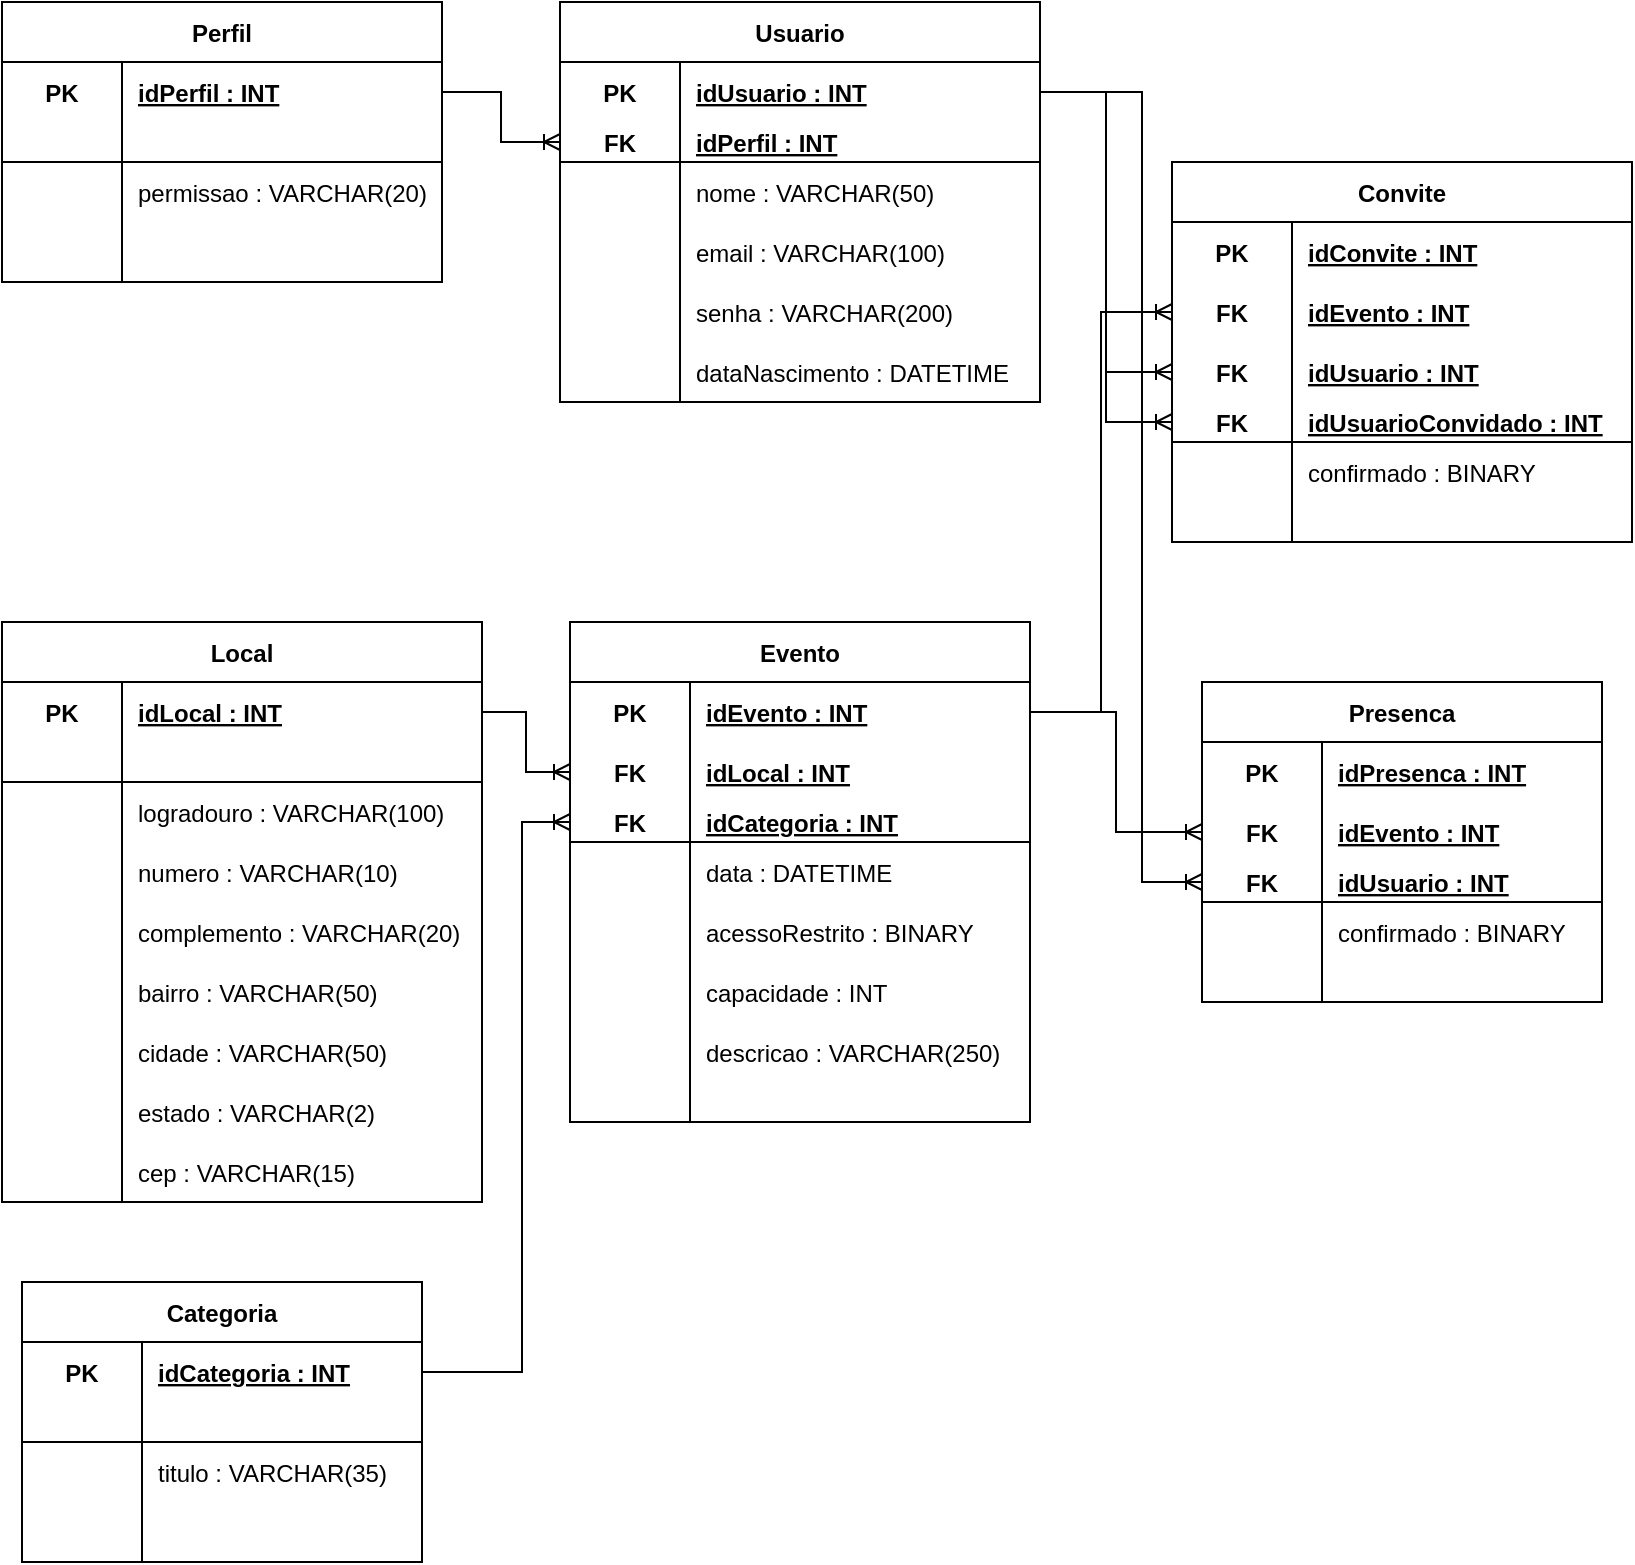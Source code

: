 <mxfile version="13.6.2" type="device"><diagram id="714_Z-OKj4ZX4GDZPJ15" name="Page-1"><mxGraphModel dx="973" dy="500" grid="1" gridSize="10" guides="1" tooltips="1" connect="1" arrows="1" fold="1" page="1" pageScale="1" pageWidth="827" pageHeight="1169" math="0" shadow="0"><root><mxCell id="0"/><mxCell id="1" parent="0"/><mxCell id="IUSvpnrgETJTr0P91t86-1" value="Perfil" style="shape=table;startSize=30;container=1;collapsible=1;childLayout=tableLayout;fixedRows=1;rowLines=0;fontStyle=1;align=center;resizeLast=1;" vertex="1" parent="1"><mxGeometry x="10" y="10" width="220" height="140" as="geometry"/></mxCell><mxCell id="IUSvpnrgETJTr0P91t86-2" value="" style="shape=partialRectangle;collapsible=0;dropTarget=0;pointerEvents=0;fillColor=none;top=0;left=0;bottom=0;right=0;points=[[0,0.5],[1,0.5]];portConstraint=eastwest;" vertex="1" parent="IUSvpnrgETJTr0P91t86-1"><mxGeometry y="30" width="220" height="30" as="geometry"/></mxCell><mxCell id="IUSvpnrgETJTr0P91t86-3" value="PK" style="shape=partialRectangle;connectable=0;fillColor=none;top=0;left=0;bottom=0;right=0;fontStyle=1;overflow=hidden;" vertex="1" parent="IUSvpnrgETJTr0P91t86-2"><mxGeometry width="60" height="30" as="geometry"/></mxCell><mxCell id="IUSvpnrgETJTr0P91t86-4" value="idPerfil : INT" style="shape=partialRectangle;connectable=0;fillColor=none;top=0;left=0;bottom=0;right=0;align=left;spacingLeft=6;fontStyle=5;overflow=hidden;" vertex="1" parent="IUSvpnrgETJTr0P91t86-2"><mxGeometry x="60" width="160" height="30" as="geometry"/></mxCell><mxCell id="IUSvpnrgETJTr0P91t86-5" value="" style="shape=partialRectangle;collapsible=0;dropTarget=0;pointerEvents=0;fillColor=none;top=0;left=0;bottom=1;right=0;points=[[0,0.5],[1,0.5]];portConstraint=eastwest;" vertex="1" parent="IUSvpnrgETJTr0P91t86-1"><mxGeometry y="60" width="220" height="20" as="geometry"/></mxCell><mxCell id="IUSvpnrgETJTr0P91t86-6" value="" style="shape=partialRectangle;connectable=0;fillColor=none;top=0;left=0;bottom=0;right=0;fontStyle=1;overflow=hidden;" vertex="1" parent="IUSvpnrgETJTr0P91t86-5"><mxGeometry width="60" height="20" as="geometry"/></mxCell><mxCell id="IUSvpnrgETJTr0P91t86-7" value="" style="shape=partialRectangle;connectable=0;fillColor=none;top=0;left=0;bottom=0;right=0;align=left;spacingLeft=6;fontStyle=5;overflow=hidden;" vertex="1" parent="IUSvpnrgETJTr0P91t86-5"><mxGeometry x="60" width="160" height="20" as="geometry"/></mxCell><mxCell id="IUSvpnrgETJTr0P91t86-8" value="" style="shape=partialRectangle;collapsible=0;dropTarget=0;pointerEvents=0;fillColor=none;top=0;left=0;bottom=0;right=0;points=[[0,0.5],[1,0.5]];portConstraint=eastwest;" vertex="1" parent="IUSvpnrgETJTr0P91t86-1"><mxGeometry y="80" width="220" height="30" as="geometry"/></mxCell><mxCell id="IUSvpnrgETJTr0P91t86-9" value="" style="shape=partialRectangle;connectable=0;fillColor=none;top=0;left=0;bottom=0;right=0;editable=1;overflow=hidden;" vertex="1" parent="IUSvpnrgETJTr0P91t86-8"><mxGeometry width="60" height="30" as="geometry"/></mxCell><mxCell id="IUSvpnrgETJTr0P91t86-10" value="permissao : VARCHAR(20)" style="shape=partialRectangle;connectable=0;fillColor=none;top=0;left=0;bottom=0;right=0;align=left;spacingLeft=6;overflow=hidden;" vertex="1" parent="IUSvpnrgETJTr0P91t86-8"><mxGeometry x="60" width="160" height="30" as="geometry"/></mxCell><mxCell id="IUSvpnrgETJTr0P91t86-11" value="" style="shape=partialRectangle;collapsible=0;dropTarget=0;pointerEvents=0;fillColor=none;top=0;left=0;bottom=0;right=0;points=[[0,0.5],[1,0.5]];portConstraint=eastwest;" vertex="1" parent="IUSvpnrgETJTr0P91t86-1"><mxGeometry y="110" width="220" height="30" as="geometry"/></mxCell><mxCell id="IUSvpnrgETJTr0P91t86-12" value="" style="shape=partialRectangle;connectable=0;fillColor=none;top=0;left=0;bottom=0;right=0;editable=1;overflow=hidden;" vertex="1" parent="IUSvpnrgETJTr0P91t86-11"><mxGeometry width="60" height="30" as="geometry"/></mxCell><mxCell id="IUSvpnrgETJTr0P91t86-13" value="" style="shape=partialRectangle;connectable=0;fillColor=none;top=0;left=0;bottom=0;right=0;align=left;spacingLeft=6;overflow=hidden;" vertex="1" parent="IUSvpnrgETJTr0P91t86-11"><mxGeometry x="60" width="160" height="30" as="geometry"/></mxCell><mxCell id="IUSvpnrgETJTr0P91t86-111" value="Presenca" style="shape=table;startSize=30;container=1;collapsible=1;childLayout=tableLayout;fixedRows=1;rowLines=0;fontStyle=1;align=center;resizeLast=1;" vertex="1" parent="1"><mxGeometry x="610" y="350" width="200" height="160" as="geometry"/></mxCell><mxCell id="IUSvpnrgETJTr0P91t86-112" value="" style="shape=partialRectangle;collapsible=0;dropTarget=0;pointerEvents=0;fillColor=none;top=0;left=0;bottom=0;right=0;points=[[0,0.5],[1,0.5]];portConstraint=eastwest;" vertex="1" parent="IUSvpnrgETJTr0P91t86-111"><mxGeometry y="30" width="200" height="30" as="geometry"/></mxCell><mxCell id="IUSvpnrgETJTr0P91t86-113" value="PK" style="shape=partialRectangle;connectable=0;fillColor=none;top=0;left=0;bottom=0;right=0;fontStyle=1;overflow=hidden;" vertex="1" parent="IUSvpnrgETJTr0P91t86-112"><mxGeometry width="60" height="30" as="geometry"/></mxCell><mxCell id="IUSvpnrgETJTr0P91t86-114" value="idPresenca : INT" style="shape=partialRectangle;connectable=0;fillColor=none;top=0;left=0;bottom=0;right=0;align=left;spacingLeft=6;fontStyle=5;overflow=hidden;" vertex="1" parent="IUSvpnrgETJTr0P91t86-112"><mxGeometry x="60" width="140" height="30" as="geometry"/></mxCell><mxCell id="IUSvpnrgETJTr0P91t86-115" value="" style="shape=partialRectangle;collapsible=0;dropTarget=0;pointerEvents=0;fillColor=none;top=0;left=0;bottom=0;right=0;points=[[0,0.5],[1,0.5]];portConstraint=eastwest;" vertex="1" parent="IUSvpnrgETJTr0P91t86-111"><mxGeometry y="60" width="200" height="30" as="geometry"/></mxCell><mxCell id="IUSvpnrgETJTr0P91t86-116" value="FK" style="shape=partialRectangle;connectable=0;fillColor=none;top=0;left=0;bottom=0;right=0;fontStyle=1;overflow=hidden;" vertex="1" parent="IUSvpnrgETJTr0P91t86-115"><mxGeometry width="60" height="30" as="geometry"/></mxCell><mxCell id="IUSvpnrgETJTr0P91t86-117" value="idEvento : INT" style="shape=partialRectangle;connectable=0;fillColor=none;top=0;left=0;bottom=0;right=0;align=left;spacingLeft=6;fontStyle=5;overflow=hidden;" vertex="1" parent="IUSvpnrgETJTr0P91t86-115"><mxGeometry x="60" width="140" height="30" as="geometry"/></mxCell><mxCell id="IUSvpnrgETJTr0P91t86-118" value="" style="shape=partialRectangle;collapsible=0;dropTarget=0;pointerEvents=0;fillColor=none;top=0;left=0;bottom=1;right=0;points=[[0,0.5],[1,0.5]];portConstraint=eastwest;" vertex="1" parent="IUSvpnrgETJTr0P91t86-111"><mxGeometry y="90" width="200" height="20" as="geometry"/></mxCell><mxCell id="IUSvpnrgETJTr0P91t86-119" value="FK" style="shape=partialRectangle;connectable=0;fillColor=none;top=0;left=0;bottom=0;right=0;fontStyle=1;overflow=hidden;" vertex="1" parent="IUSvpnrgETJTr0P91t86-118"><mxGeometry width="60" height="20" as="geometry"/></mxCell><mxCell id="IUSvpnrgETJTr0P91t86-120" value="idUsuario : INT" style="shape=partialRectangle;connectable=0;fillColor=none;top=0;left=0;bottom=0;right=0;align=left;spacingLeft=6;fontStyle=5;overflow=hidden;" vertex="1" parent="IUSvpnrgETJTr0P91t86-118"><mxGeometry x="60" width="140" height="20" as="geometry"/></mxCell><mxCell id="IUSvpnrgETJTr0P91t86-121" value="" style="shape=partialRectangle;collapsible=0;dropTarget=0;pointerEvents=0;fillColor=none;top=0;left=0;bottom=0;right=0;points=[[0,0.5],[1,0.5]];portConstraint=eastwest;" vertex="1" parent="IUSvpnrgETJTr0P91t86-111"><mxGeometry y="110" width="200" height="30" as="geometry"/></mxCell><mxCell id="IUSvpnrgETJTr0P91t86-122" value="" style="shape=partialRectangle;connectable=0;fillColor=none;top=0;left=0;bottom=0;right=0;editable=1;overflow=hidden;" vertex="1" parent="IUSvpnrgETJTr0P91t86-121"><mxGeometry width="60" height="30" as="geometry"/></mxCell><mxCell id="IUSvpnrgETJTr0P91t86-123" value="confirmado : BINARY" style="shape=partialRectangle;connectable=0;fillColor=none;top=0;left=0;bottom=0;right=0;align=left;spacingLeft=6;overflow=hidden;" vertex="1" parent="IUSvpnrgETJTr0P91t86-121"><mxGeometry x="60" width="140" height="30" as="geometry"/></mxCell><mxCell id="IUSvpnrgETJTr0P91t86-133" value="" style="shape=partialRectangle;collapsible=0;dropTarget=0;pointerEvents=0;fillColor=none;top=0;left=0;bottom=1;right=0;points=[[0,0.5],[1,0.5]];portConstraint=eastwest;" vertex="1" parent="IUSvpnrgETJTr0P91t86-111"><mxGeometry y="140" width="200" height="20" as="geometry"/></mxCell><mxCell id="IUSvpnrgETJTr0P91t86-134" value="" style="shape=partialRectangle;connectable=0;fillColor=none;top=0;left=0;bottom=0;right=0;fontStyle=1;overflow=hidden;" vertex="1" parent="IUSvpnrgETJTr0P91t86-133"><mxGeometry width="60" height="20" as="geometry"/></mxCell><mxCell id="IUSvpnrgETJTr0P91t86-135" value="" style="shape=partialRectangle;connectable=0;fillColor=none;top=0;left=0;bottom=0;right=0;align=left;spacingLeft=6;fontStyle=5;overflow=hidden;" vertex="1" parent="IUSvpnrgETJTr0P91t86-133"><mxGeometry x="60" width="140" height="20" as="geometry"/></mxCell><mxCell id="IUSvpnrgETJTr0P91t86-55" value="Usuario" style="shape=table;startSize=30;container=1;collapsible=1;childLayout=tableLayout;fixedRows=1;rowLines=0;fontStyle=1;align=center;resizeLast=1;" vertex="1" parent="1"><mxGeometry x="289" y="10" width="240" height="200" as="geometry"/></mxCell><mxCell id="IUSvpnrgETJTr0P91t86-56" value="" style="shape=partialRectangle;collapsible=0;dropTarget=0;pointerEvents=0;fillColor=none;top=0;left=0;bottom=0;right=0;points=[[0,0.5],[1,0.5]];portConstraint=eastwest;" vertex="1" parent="IUSvpnrgETJTr0P91t86-55"><mxGeometry y="30" width="240" height="30" as="geometry"/></mxCell><mxCell id="IUSvpnrgETJTr0P91t86-57" value="PK" style="shape=partialRectangle;connectable=0;fillColor=none;top=0;left=0;bottom=0;right=0;fontStyle=1;overflow=hidden;" vertex="1" parent="IUSvpnrgETJTr0P91t86-56"><mxGeometry width="60" height="30" as="geometry"/></mxCell><mxCell id="IUSvpnrgETJTr0P91t86-58" value="idUsuario : INT" style="shape=partialRectangle;connectable=0;fillColor=none;top=0;left=0;bottom=0;right=0;align=left;spacingLeft=6;fontStyle=5;overflow=hidden;" vertex="1" parent="IUSvpnrgETJTr0P91t86-56"><mxGeometry x="60" width="180" height="30" as="geometry"/></mxCell><mxCell id="IUSvpnrgETJTr0P91t86-59" value="" style="shape=partialRectangle;collapsible=0;dropTarget=0;pointerEvents=0;fillColor=none;top=0;left=0;bottom=1;right=0;points=[[0,0.5],[1,0.5]];portConstraint=eastwest;" vertex="1" parent="IUSvpnrgETJTr0P91t86-55"><mxGeometry y="60" width="240" height="20" as="geometry"/></mxCell><mxCell id="IUSvpnrgETJTr0P91t86-60" value="FK" style="shape=partialRectangle;connectable=0;fillColor=none;top=0;left=0;bottom=0;right=0;fontStyle=1;overflow=hidden;" vertex="1" parent="IUSvpnrgETJTr0P91t86-59"><mxGeometry width="60" height="20" as="geometry"/></mxCell><mxCell id="IUSvpnrgETJTr0P91t86-61" value="idPerfil : INT" style="shape=partialRectangle;connectable=0;fillColor=none;top=0;left=0;bottom=0;right=0;align=left;spacingLeft=6;fontStyle=5;overflow=hidden;" vertex="1" parent="IUSvpnrgETJTr0P91t86-59"><mxGeometry x="60" width="180" height="20" as="geometry"/></mxCell><mxCell id="IUSvpnrgETJTr0P91t86-62" value="" style="shape=partialRectangle;collapsible=0;dropTarget=0;pointerEvents=0;fillColor=none;top=0;left=0;bottom=0;right=0;points=[[0,0.5],[1,0.5]];portConstraint=eastwest;" vertex="1" parent="IUSvpnrgETJTr0P91t86-55"><mxGeometry y="80" width="240" height="30" as="geometry"/></mxCell><mxCell id="IUSvpnrgETJTr0P91t86-63" value="" style="shape=partialRectangle;connectable=0;fillColor=none;top=0;left=0;bottom=0;right=0;editable=1;overflow=hidden;" vertex="1" parent="IUSvpnrgETJTr0P91t86-62"><mxGeometry width="60" height="30" as="geometry"/></mxCell><mxCell id="IUSvpnrgETJTr0P91t86-64" value="nome : VARCHAR(50)" style="shape=partialRectangle;connectable=0;fillColor=none;top=0;left=0;bottom=0;right=0;align=left;spacingLeft=6;overflow=hidden;" vertex="1" parent="IUSvpnrgETJTr0P91t86-62"><mxGeometry x="60" width="180" height="30" as="geometry"/></mxCell><mxCell id="IUSvpnrgETJTr0P91t86-65" value="" style="shape=partialRectangle;collapsible=0;dropTarget=0;pointerEvents=0;fillColor=none;top=0;left=0;bottom=0;right=0;points=[[0,0.5],[1,0.5]];portConstraint=eastwest;" vertex="1" parent="IUSvpnrgETJTr0P91t86-55"><mxGeometry y="110" width="240" height="30" as="geometry"/></mxCell><mxCell id="IUSvpnrgETJTr0P91t86-66" value="" style="shape=partialRectangle;connectable=0;fillColor=none;top=0;left=0;bottom=0;right=0;editable=1;overflow=hidden;" vertex="1" parent="IUSvpnrgETJTr0P91t86-65"><mxGeometry width="60" height="30" as="geometry"/></mxCell><mxCell id="IUSvpnrgETJTr0P91t86-67" value="email : VARCHAR(100)" style="shape=partialRectangle;connectable=0;fillColor=none;top=0;left=0;bottom=0;right=0;align=left;spacingLeft=6;overflow=hidden;" vertex="1" parent="IUSvpnrgETJTr0P91t86-65"><mxGeometry x="60" width="180" height="30" as="geometry"/></mxCell><mxCell id="IUSvpnrgETJTr0P91t86-68" value="" style="shape=partialRectangle;collapsible=0;dropTarget=0;pointerEvents=0;fillColor=none;top=0;left=0;bottom=0;right=0;points=[[0,0.5],[1,0.5]];portConstraint=eastwest;" vertex="1" parent="IUSvpnrgETJTr0P91t86-55"><mxGeometry y="140" width="240" height="30" as="geometry"/></mxCell><mxCell id="IUSvpnrgETJTr0P91t86-69" value="" style="shape=partialRectangle;connectable=0;fillColor=none;top=0;left=0;bottom=0;right=0;editable=1;overflow=hidden;" vertex="1" parent="IUSvpnrgETJTr0P91t86-68"><mxGeometry width="60" height="30" as="geometry"/></mxCell><mxCell id="IUSvpnrgETJTr0P91t86-70" value="senha : VARCHAR(200)" style="shape=partialRectangle;connectable=0;fillColor=none;top=0;left=0;bottom=0;right=0;align=left;spacingLeft=6;overflow=hidden;" vertex="1" parent="IUSvpnrgETJTr0P91t86-68"><mxGeometry x="60" width="180" height="30" as="geometry"/></mxCell><mxCell id="IUSvpnrgETJTr0P91t86-71" value="" style="shape=partialRectangle;collapsible=0;dropTarget=0;pointerEvents=0;fillColor=none;top=0;left=0;bottom=0;right=0;points=[[0,0.5],[1,0.5]];portConstraint=eastwest;" vertex="1" parent="IUSvpnrgETJTr0P91t86-55"><mxGeometry y="170" width="240" height="30" as="geometry"/></mxCell><mxCell id="IUSvpnrgETJTr0P91t86-72" value="" style="shape=partialRectangle;connectable=0;fillColor=none;top=0;left=0;bottom=0;right=0;editable=1;overflow=hidden;" vertex="1" parent="IUSvpnrgETJTr0P91t86-71"><mxGeometry width="60" height="30" as="geometry"/></mxCell><mxCell id="IUSvpnrgETJTr0P91t86-73" value="dataNascimento : DATETIME" style="shape=partialRectangle;connectable=0;fillColor=none;top=0;left=0;bottom=0;right=0;align=left;spacingLeft=6;overflow=hidden;" vertex="1" parent="IUSvpnrgETJTr0P91t86-71"><mxGeometry x="60" width="180" height="30" as="geometry"/></mxCell><mxCell id="IUSvpnrgETJTr0P91t86-164" style="edgeStyle=orthogonalEdgeStyle;rounded=0;orthogonalLoop=1;jettySize=auto;html=1;exitX=1;exitY=0.5;exitDx=0;exitDy=0;entryX=0;entryY=0.5;entryDx=0;entryDy=0;endArrow=ERoneToMany;endFill=0;" edge="1" parent="1" source="IUSvpnrgETJTr0P91t86-2" target="IUSvpnrgETJTr0P91t86-59"><mxGeometry relative="1" as="geometry"/></mxCell><mxCell id="IUSvpnrgETJTr0P91t86-27" value="Local" style="shape=table;startSize=30;container=1;collapsible=1;childLayout=tableLayout;fixedRows=1;rowLines=0;fontStyle=1;align=center;resizeLast=1;" vertex="1" parent="1"><mxGeometry x="10" y="320" width="240" height="290" as="geometry"/></mxCell><mxCell id="IUSvpnrgETJTr0P91t86-28" value="" style="shape=partialRectangle;collapsible=0;dropTarget=0;pointerEvents=0;fillColor=none;top=0;left=0;bottom=0;right=0;points=[[0,0.5],[1,0.5]];portConstraint=eastwest;" vertex="1" parent="IUSvpnrgETJTr0P91t86-27"><mxGeometry y="30" width="240" height="30" as="geometry"/></mxCell><mxCell id="IUSvpnrgETJTr0P91t86-29" value="PK" style="shape=partialRectangle;connectable=0;fillColor=none;top=0;left=0;bottom=0;right=0;fontStyle=1;overflow=hidden;" vertex="1" parent="IUSvpnrgETJTr0P91t86-28"><mxGeometry width="60" height="30" as="geometry"/></mxCell><mxCell id="IUSvpnrgETJTr0P91t86-30" value="idLocal : INT" style="shape=partialRectangle;connectable=0;fillColor=none;top=0;left=0;bottom=0;right=0;align=left;spacingLeft=6;fontStyle=5;overflow=hidden;" vertex="1" parent="IUSvpnrgETJTr0P91t86-28"><mxGeometry x="60" width="180" height="30" as="geometry"/></mxCell><mxCell id="IUSvpnrgETJTr0P91t86-31" value="" style="shape=partialRectangle;collapsible=0;dropTarget=0;pointerEvents=0;fillColor=none;top=0;left=0;bottom=1;right=0;points=[[0,0.5],[1,0.5]];portConstraint=eastwest;" vertex="1" parent="IUSvpnrgETJTr0P91t86-27"><mxGeometry y="60" width="240" height="20" as="geometry"/></mxCell><mxCell id="IUSvpnrgETJTr0P91t86-32" value="" style="shape=partialRectangle;connectable=0;fillColor=none;top=0;left=0;bottom=0;right=0;fontStyle=1;overflow=hidden;" vertex="1" parent="IUSvpnrgETJTr0P91t86-31"><mxGeometry width="60" height="20" as="geometry"/></mxCell><mxCell id="IUSvpnrgETJTr0P91t86-33" value="" style="shape=partialRectangle;connectable=0;fillColor=none;top=0;left=0;bottom=0;right=0;align=left;spacingLeft=6;fontStyle=5;overflow=hidden;" vertex="1" parent="IUSvpnrgETJTr0P91t86-31"><mxGeometry x="60" width="180" height="20" as="geometry"/></mxCell><mxCell id="IUSvpnrgETJTr0P91t86-34" value="" style="shape=partialRectangle;collapsible=0;dropTarget=0;pointerEvents=0;fillColor=none;top=0;left=0;bottom=0;right=0;points=[[0,0.5],[1,0.5]];portConstraint=eastwest;" vertex="1" parent="IUSvpnrgETJTr0P91t86-27"><mxGeometry y="80" width="240" height="30" as="geometry"/></mxCell><mxCell id="IUSvpnrgETJTr0P91t86-35" value="" style="shape=partialRectangle;connectable=0;fillColor=none;top=0;left=0;bottom=0;right=0;editable=1;overflow=hidden;" vertex="1" parent="IUSvpnrgETJTr0P91t86-34"><mxGeometry width="60" height="30" as="geometry"/></mxCell><mxCell id="IUSvpnrgETJTr0P91t86-36" value="logradouro : VARCHAR(100)" style="shape=partialRectangle;connectable=0;fillColor=none;top=0;left=0;bottom=0;right=0;align=left;spacingLeft=6;overflow=hidden;" vertex="1" parent="IUSvpnrgETJTr0P91t86-34"><mxGeometry x="60" width="180" height="30" as="geometry"/></mxCell><mxCell id="IUSvpnrgETJTr0P91t86-37" value="" style="shape=partialRectangle;collapsible=0;dropTarget=0;pointerEvents=0;fillColor=none;top=0;left=0;bottom=0;right=0;points=[[0,0.5],[1,0.5]];portConstraint=eastwest;" vertex="1" parent="IUSvpnrgETJTr0P91t86-27"><mxGeometry y="110" width="240" height="30" as="geometry"/></mxCell><mxCell id="IUSvpnrgETJTr0P91t86-38" value="" style="shape=partialRectangle;connectable=0;fillColor=none;top=0;left=0;bottom=0;right=0;editable=1;overflow=hidden;" vertex="1" parent="IUSvpnrgETJTr0P91t86-37"><mxGeometry width="60" height="30" as="geometry"/></mxCell><mxCell id="IUSvpnrgETJTr0P91t86-39" value="numero : VARCHAR(10)" style="shape=partialRectangle;connectable=0;fillColor=none;top=0;left=0;bottom=0;right=0;align=left;spacingLeft=6;overflow=hidden;" vertex="1" parent="IUSvpnrgETJTr0P91t86-37"><mxGeometry x="60" width="180" height="30" as="geometry"/></mxCell><mxCell id="IUSvpnrgETJTr0P91t86-40" value="" style="shape=partialRectangle;collapsible=0;dropTarget=0;pointerEvents=0;fillColor=none;top=0;left=0;bottom=0;right=0;points=[[0,0.5],[1,0.5]];portConstraint=eastwest;" vertex="1" parent="IUSvpnrgETJTr0P91t86-27"><mxGeometry y="140" width="240" height="30" as="geometry"/></mxCell><mxCell id="IUSvpnrgETJTr0P91t86-41" value="" style="shape=partialRectangle;connectable=0;fillColor=none;top=0;left=0;bottom=0;right=0;editable=1;overflow=hidden;" vertex="1" parent="IUSvpnrgETJTr0P91t86-40"><mxGeometry width="60" height="30" as="geometry"/></mxCell><mxCell id="IUSvpnrgETJTr0P91t86-42" value="complemento : VARCHAR(20)" style="shape=partialRectangle;connectable=0;fillColor=none;top=0;left=0;bottom=0;right=0;align=left;spacingLeft=6;overflow=hidden;" vertex="1" parent="IUSvpnrgETJTr0P91t86-40"><mxGeometry x="60" width="180" height="30" as="geometry"/></mxCell><mxCell id="IUSvpnrgETJTr0P91t86-43" value="" style="shape=partialRectangle;collapsible=0;dropTarget=0;pointerEvents=0;fillColor=none;top=0;left=0;bottom=0;right=0;points=[[0,0.5],[1,0.5]];portConstraint=eastwest;" vertex="1" parent="IUSvpnrgETJTr0P91t86-27"><mxGeometry y="170" width="240" height="30" as="geometry"/></mxCell><mxCell id="IUSvpnrgETJTr0P91t86-44" value="" style="shape=partialRectangle;connectable=0;fillColor=none;top=0;left=0;bottom=0;right=0;editable=1;overflow=hidden;" vertex="1" parent="IUSvpnrgETJTr0P91t86-43"><mxGeometry width="60" height="30" as="geometry"/></mxCell><mxCell id="IUSvpnrgETJTr0P91t86-45" value="bairro : VARCHAR(50)" style="shape=partialRectangle;connectable=0;fillColor=none;top=0;left=0;bottom=0;right=0;align=left;spacingLeft=6;overflow=hidden;" vertex="1" parent="IUSvpnrgETJTr0P91t86-43"><mxGeometry x="60" width="180" height="30" as="geometry"/></mxCell><mxCell id="IUSvpnrgETJTr0P91t86-46" value="" style="shape=partialRectangle;collapsible=0;dropTarget=0;pointerEvents=0;fillColor=none;top=0;left=0;bottom=0;right=0;points=[[0,0.5],[1,0.5]];portConstraint=eastwest;" vertex="1" parent="IUSvpnrgETJTr0P91t86-27"><mxGeometry y="200" width="240" height="30" as="geometry"/></mxCell><mxCell id="IUSvpnrgETJTr0P91t86-47" value="" style="shape=partialRectangle;connectable=0;fillColor=none;top=0;left=0;bottom=0;right=0;editable=1;overflow=hidden;" vertex="1" parent="IUSvpnrgETJTr0P91t86-46"><mxGeometry width="60" height="30" as="geometry"/></mxCell><mxCell id="IUSvpnrgETJTr0P91t86-48" value="cidade : VARCHAR(50)" style="shape=partialRectangle;connectable=0;fillColor=none;top=0;left=0;bottom=0;right=0;align=left;spacingLeft=6;overflow=hidden;" vertex="1" parent="IUSvpnrgETJTr0P91t86-46"><mxGeometry x="60" width="180" height="30" as="geometry"/></mxCell><mxCell id="IUSvpnrgETJTr0P91t86-49" value="" style="shape=partialRectangle;collapsible=0;dropTarget=0;pointerEvents=0;fillColor=none;top=0;left=0;bottom=0;right=0;points=[[0,0.5],[1,0.5]];portConstraint=eastwest;" vertex="1" parent="IUSvpnrgETJTr0P91t86-27"><mxGeometry y="230" width="240" height="30" as="geometry"/></mxCell><mxCell id="IUSvpnrgETJTr0P91t86-50" value="" style="shape=partialRectangle;connectable=0;fillColor=none;top=0;left=0;bottom=0;right=0;editable=1;overflow=hidden;" vertex="1" parent="IUSvpnrgETJTr0P91t86-49"><mxGeometry width="60" height="30" as="geometry"/></mxCell><mxCell id="IUSvpnrgETJTr0P91t86-51" value="estado : VARCHAR(2)" style="shape=partialRectangle;connectable=0;fillColor=none;top=0;left=0;bottom=0;right=0;align=left;spacingLeft=6;overflow=hidden;" vertex="1" parent="IUSvpnrgETJTr0P91t86-49"><mxGeometry x="60" width="180" height="30" as="geometry"/></mxCell><mxCell id="IUSvpnrgETJTr0P91t86-52" value="" style="shape=partialRectangle;collapsible=0;dropTarget=0;pointerEvents=0;fillColor=none;top=0;left=0;bottom=0;right=0;points=[[0,0.5],[1,0.5]];portConstraint=eastwest;" vertex="1" parent="IUSvpnrgETJTr0P91t86-27"><mxGeometry y="260" width="240" height="30" as="geometry"/></mxCell><mxCell id="IUSvpnrgETJTr0P91t86-53" value="" style="shape=partialRectangle;connectable=0;fillColor=none;top=0;left=0;bottom=0;right=0;editable=1;overflow=hidden;" vertex="1" parent="IUSvpnrgETJTr0P91t86-52"><mxGeometry width="60" height="30" as="geometry"/></mxCell><mxCell id="IUSvpnrgETJTr0P91t86-54" value="cep : VARCHAR(15)" style="shape=partialRectangle;connectable=0;fillColor=none;top=0;left=0;bottom=0;right=0;align=left;spacingLeft=6;overflow=hidden;" vertex="1" parent="IUSvpnrgETJTr0P91t86-52"><mxGeometry x="60" width="180" height="30" as="geometry"/></mxCell><mxCell id="IUSvpnrgETJTr0P91t86-74" value="Evento" style="shape=table;startSize=30;container=1;collapsible=1;childLayout=tableLayout;fixedRows=1;rowLines=0;fontStyle=1;align=center;resizeLast=1;" vertex="1" parent="1"><mxGeometry x="294" y="320" width="230" height="250" as="geometry"/></mxCell><mxCell id="IUSvpnrgETJTr0P91t86-75" value="" style="shape=partialRectangle;collapsible=0;dropTarget=0;pointerEvents=0;fillColor=none;top=0;left=0;bottom=0;right=0;points=[[0,0.5],[1,0.5]];portConstraint=eastwest;" vertex="1" parent="IUSvpnrgETJTr0P91t86-74"><mxGeometry y="30" width="230" height="30" as="geometry"/></mxCell><mxCell id="IUSvpnrgETJTr0P91t86-76" value="PK" style="shape=partialRectangle;connectable=0;fillColor=none;top=0;left=0;bottom=0;right=0;fontStyle=1;overflow=hidden;" vertex="1" parent="IUSvpnrgETJTr0P91t86-75"><mxGeometry width="60" height="30" as="geometry"/></mxCell><mxCell id="IUSvpnrgETJTr0P91t86-77" value="idEvento : INT" style="shape=partialRectangle;connectable=0;fillColor=none;top=0;left=0;bottom=0;right=0;align=left;spacingLeft=6;fontStyle=5;overflow=hidden;" vertex="1" parent="IUSvpnrgETJTr0P91t86-75"><mxGeometry x="60" width="170" height="30" as="geometry"/></mxCell><mxCell id="IUSvpnrgETJTr0P91t86-108" value="" style="shape=partialRectangle;collapsible=0;dropTarget=0;pointerEvents=0;fillColor=none;top=0;left=0;bottom=0;right=0;points=[[0,0.5],[1,0.5]];portConstraint=eastwest;" vertex="1" parent="IUSvpnrgETJTr0P91t86-74"><mxGeometry y="60" width="230" height="30" as="geometry"/></mxCell><mxCell id="IUSvpnrgETJTr0P91t86-109" value="FK" style="shape=partialRectangle;connectable=0;fillColor=none;top=0;left=0;bottom=0;right=0;fontStyle=1;overflow=hidden;" vertex="1" parent="IUSvpnrgETJTr0P91t86-108"><mxGeometry width="60" height="30" as="geometry"/></mxCell><mxCell id="IUSvpnrgETJTr0P91t86-110" value="idLocal : INT" style="shape=partialRectangle;connectable=0;fillColor=none;top=0;left=0;bottom=0;right=0;align=left;spacingLeft=6;fontStyle=5;overflow=hidden;" vertex="1" parent="IUSvpnrgETJTr0P91t86-108"><mxGeometry x="60" width="170" height="30" as="geometry"/></mxCell><mxCell id="IUSvpnrgETJTr0P91t86-78" value="" style="shape=partialRectangle;collapsible=0;dropTarget=0;pointerEvents=0;fillColor=none;top=0;left=0;bottom=1;right=0;points=[[0,0.5],[1,0.5]];portConstraint=eastwest;" vertex="1" parent="IUSvpnrgETJTr0P91t86-74"><mxGeometry y="90" width="230" height="20" as="geometry"/></mxCell><mxCell id="IUSvpnrgETJTr0P91t86-79" value="FK" style="shape=partialRectangle;connectable=0;fillColor=none;top=0;left=0;bottom=0;right=0;fontStyle=1;overflow=hidden;" vertex="1" parent="IUSvpnrgETJTr0P91t86-78"><mxGeometry width="60" height="20" as="geometry"/></mxCell><mxCell id="IUSvpnrgETJTr0P91t86-80" value="idCategoria : INT" style="shape=partialRectangle;connectable=0;fillColor=none;top=0;left=0;bottom=0;right=0;align=left;spacingLeft=6;fontStyle=5;overflow=hidden;" vertex="1" parent="IUSvpnrgETJTr0P91t86-78"><mxGeometry x="60" width="170" height="20" as="geometry"/></mxCell><mxCell id="IUSvpnrgETJTr0P91t86-81" value="" style="shape=partialRectangle;collapsible=0;dropTarget=0;pointerEvents=0;fillColor=none;top=0;left=0;bottom=0;right=0;points=[[0,0.5],[1,0.5]];portConstraint=eastwest;" vertex="1" parent="IUSvpnrgETJTr0P91t86-74"><mxGeometry y="110" width="230" height="30" as="geometry"/></mxCell><mxCell id="IUSvpnrgETJTr0P91t86-82" value="" style="shape=partialRectangle;connectable=0;fillColor=none;top=0;left=0;bottom=0;right=0;editable=1;overflow=hidden;" vertex="1" parent="IUSvpnrgETJTr0P91t86-81"><mxGeometry width="60" height="30" as="geometry"/></mxCell><mxCell id="IUSvpnrgETJTr0P91t86-83" value="data : DATETIME" style="shape=partialRectangle;connectable=0;fillColor=none;top=0;left=0;bottom=0;right=0;align=left;spacingLeft=6;overflow=hidden;" vertex="1" parent="IUSvpnrgETJTr0P91t86-81"><mxGeometry x="60" width="170" height="30" as="geometry"/></mxCell><mxCell id="IUSvpnrgETJTr0P91t86-84" value="" style="shape=partialRectangle;collapsible=0;dropTarget=0;pointerEvents=0;fillColor=none;top=0;left=0;bottom=0;right=0;points=[[0,0.5],[1,0.5]];portConstraint=eastwest;" vertex="1" parent="IUSvpnrgETJTr0P91t86-74"><mxGeometry y="140" width="230" height="30" as="geometry"/></mxCell><mxCell id="IUSvpnrgETJTr0P91t86-85" value="" style="shape=partialRectangle;connectable=0;fillColor=none;top=0;left=0;bottom=0;right=0;editable=1;overflow=hidden;" vertex="1" parent="IUSvpnrgETJTr0P91t86-84"><mxGeometry width="60" height="30" as="geometry"/></mxCell><mxCell id="IUSvpnrgETJTr0P91t86-86" value="acessoRestrito : BINARY" style="shape=partialRectangle;connectable=0;fillColor=none;top=0;left=0;bottom=0;right=0;align=left;spacingLeft=6;overflow=hidden;" vertex="1" parent="IUSvpnrgETJTr0P91t86-84"><mxGeometry x="60" width="170" height="30" as="geometry"/></mxCell><mxCell id="IUSvpnrgETJTr0P91t86-87" value="" style="shape=partialRectangle;collapsible=0;dropTarget=0;pointerEvents=0;fillColor=none;top=0;left=0;bottom=0;right=0;points=[[0,0.5],[1,0.5]];portConstraint=eastwest;" vertex="1" parent="IUSvpnrgETJTr0P91t86-74"><mxGeometry y="170" width="230" height="30" as="geometry"/></mxCell><mxCell id="IUSvpnrgETJTr0P91t86-88" value="" style="shape=partialRectangle;connectable=0;fillColor=none;top=0;left=0;bottom=0;right=0;editable=1;overflow=hidden;" vertex="1" parent="IUSvpnrgETJTr0P91t86-87"><mxGeometry width="60" height="30" as="geometry"/></mxCell><mxCell id="IUSvpnrgETJTr0P91t86-89" value="capacidade : INT" style="shape=partialRectangle;connectable=0;fillColor=none;top=0;left=0;bottom=0;right=0;align=left;spacingLeft=6;overflow=hidden;" vertex="1" parent="IUSvpnrgETJTr0P91t86-87"><mxGeometry x="60" width="170" height="30" as="geometry"/></mxCell><mxCell id="IUSvpnrgETJTr0P91t86-90" value="" style="shape=partialRectangle;collapsible=0;dropTarget=0;pointerEvents=0;fillColor=none;top=0;left=0;bottom=0;right=0;points=[[0,0.5],[1,0.5]];portConstraint=eastwest;" vertex="1" parent="IUSvpnrgETJTr0P91t86-74"><mxGeometry y="200" width="230" height="30" as="geometry"/></mxCell><mxCell id="IUSvpnrgETJTr0P91t86-91" value="" style="shape=partialRectangle;connectable=0;fillColor=none;top=0;left=0;bottom=0;right=0;editable=1;overflow=hidden;" vertex="1" parent="IUSvpnrgETJTr0P91t86-90"><mxGeometry width="60" height="30" as="geometry"/></mxCell><mxCell id="IUSvpnrgETJTr0P91t86-92" value="descricao : VARCHAR(250)" style="shape=partialRectangle;connectable=0;fillColor=none;top=0;left=0;bottom=0;right=0;align=left;spacingLeft=6;overflow=hidden;" vertex="1" parent="IUSvpnrgETJTr0P91t86-90"><mxGeometry x="60" width="170" height="30" as="geometry"/></mxCell><mxCell id="IUSvpnrgETJTr0P91t86-102" value="" style="shape=partialRectangle;collapsible=0;dropTarget=0;pointerEvents=0;fillColor=none;top=0;left=0;bottom=1;right=0;points=[[0,0.5],[1,0.5]];portConstraint=eastwest;" vertex="1" parent="IUSvpnrgETJTr0P91t86-74"><mxGeometry y="230" width="230" height="20" as="geometry"/></mxCell><mxCell id="IUSvpnrgETJTr0P91t86-103" value="" style="shape=partialRectangle;connectable=0;fillColor=none;top=0;left=0;bottom=0;right=0;fontStyle=1;overflow=hidden;" vertex="1" parent="IUSvpnrgETJTr0P91t86-102"><mxGeometry width="60" height="20" as="geometry"/></mxCell><mxCell id="IUSvpnrgETJTr0P91t86-104" value="" style="shape=partialRectangle;connectable=0;fillColor=none;top=0;left=0;bottom=0;right=0;align=left;spacingLeft=6;fontStyle=5;overflow=hidden;" vertex="1" parent="IUSvpnrgETJTr0P91t86-102"><mxGeometry x="60" width="170" height="20" as="geometry"/></mxCell><mxCell id="IUSvpnrgETJTr0P91t86-165" style="edgeStyle=orthogonalEdgeStyle;rounded=0;orthogonalLoop=1;jettySize=auto;html=1;exitX=1;exitY=0.5;exitDx=0;exitDy=0;entryX=0;entryY=0.5;entryDx=0;entryDy=0;endArrow=ERoneToMany;endFill=0;" edge="1" parent="1" source="IUSvpnrgETJTr0P91t86-28" target="IUSvpnrgETJTr0P91t86-108"><mxGeometry relative="1" as="geometry"/></mxCell><mxCell id="IUSvpnrgETJTr0P91t86-136" value="Convite" style="shape=table;startSize=30;container=1;collapsible=1;childLayout=tableLayout;fixedRows=1;rowLines=0;fontStyle=1;align=center;resizeLast=1;" vertex="1" parent="1"><mxGeometry x="595" y="90" width="230" height="190" as="geometry"/></mxCell><mxCell id="IUSvpnrgETJTr0P91t86-137" value="" style="shape=partialRectangle;collapsible=0;dropTarget=0;pointerEvents=0;fillColor=none;top=0;left=0;bottom=0;right=0;points=[[0,0.5],[1,0.5]];portConstraint=eastwest;" vertex="1" parent="IUSvpnrgETJTr0P91t86-136"><mxGeometry y="30" width="230" height="30" as="geometry"/></mxCell><mxCell id="IUSvpnrgETJTr0P91t86-138" value="PK" style="shape=partialRectangle;connectable=0;fillColor=none;top=0;left=0;bottom=0;right=0;fontStyle=1;overflow=hidden;" vertex="1" parent="IUSvpnrgETJTr0P91t86-137"><mxGeometry width="60" height="30" as="geometry"/></mxCell><mxCell id="IUSvpnrgETJTr0P91t86-139" value="idConvite : INT" style="shape=partialRectangle;connectable=0;fillColor=none;top=0;left=0;bottom=0;right=0;align=left;spacingLeft=6;fontStyle=5;overflow=hidden;" vertex="1" parent="IUSvpnrgETJTr0P91t86-137"><mxGeometry x="60" width="170" height="30" as="geometry"/></mxCell><mxCell id="IUSvpnrgETJTr0P91t86-152" value="" style="shape=partialRectangle;collapsible=0;dropTarget=0;pointerEvents=0;fillColor=none;top=0;left=0;bottom=0;right=0;points=[[0,0.5],[1,0.5]];portConstraint=eastwest;" vertex="1" parent="IUSvpnrgETJTr0P91t86-136"><mxGeometry y="60" width="230" height="30" as="geometry"/></mxCell><mxCell id="IUSvpnrgETJTr0P91t86-153" value="FK" style="shape=partialRectangle;connectable=0;fillColor=none;top=0;left=0;bottom=0;right=0;fontStyle=1;overflow=hidden;" vertex="1" parent="IUSvpnrgETJTr0P91t86-152"><mxGeometry width="60" height="30" as="geometry"/></mxCell><mxCell id="IUSvpnrgETJTr0P91t86-154" value="idEvento : INT" style="shape=partialRectangle;connectable=0;fillColor=none;top=0;left=0;bottom=0;right=0;align=left;spacingLeft=6;fontStyle=5;overflow=hidden;" vertex="1" parent="IUSvpnrgETJTr0P91t86-152"><mxGeometry x="60" width="170" height="30" as="geometry"/></mxCell><mxCell id="IUSvpnrgETJTr0P91t86-140" value="" style="shape=partialRectangle;collapsible=0;dropTarget=0;pointerEvents=0;fillColor=none;top=0;left=0;bottom=0;right=0;points=[[0,0.5],[1,0.5]];portConstraint=eastwest;" vertex="1" parent="IUSvpnrgETJTr0P91t86-136"><mxGeometry y="90" width="230" height="30" as="geometry"/></mxCell><mxCell id="IUSvpnrgETJTr0P91t86-141" value="FK" style="shape=partialRectangle;connectable=0;fillColor=none;top=0;left=0;bottom=0;right=0;fontStyle=1;overflow=hidden;" vertex="1" parent="IUSvpnrgETJTr0P91t86-140"><mxGeometry width="60" height="30" as="geometry"/></mxCell><mxCell id="IUSvpnrgETJTr0P91t86-142" value="idUsuario : INT" style="shape=partialRectangle;connectable=0;fillColor=none;top=0;left=0;bottom=0;right=0;align=left;spacingLeft=6;fontStyle=5;overflow=hidden;" vertex="1" parent="IUSvpnrgETJTr0P91t86-140"><mxGeometry x="60" width="170" height="30" as="geometry"/></mxCell><mxCell id="IUSvpnrgETJTr0P91t86-143" value="" style="shape=partialRectangle;collapsible=0;dropTarget=0;pointerEvents=0;fillColor=none;top=0;left=0;bottom=1;right=0;points=[[0,0.5],[1,0.5]];portConstraint=eastwest;" vertex="1" parent="IUSvpnrgETJTr0P91t86-136"><mxGeometry y="120" width="230" height="20" as="geometry"/></mxCell><mxCell id="IUSvpnrgETJTr0P91t86-144" value="FK" style="shape=partialRectangle;connectable=0;fillColor=none;top=0;left=0;bottom=0;right=0;fontStyle=1;overflow=hidden;" vertex="1" parent="IUSvpnrgETJTr0P91t86-143"><mxGeometry width="60" height="20" as="geometry"/></mxCell><mxCell id="IUSvpnrgETJTr0P91t86-145" value="idUsuarioConvidado : INT" style="shape=partialRectangle;connectable=0;fillColor=none;top=0;left=0;bottom=0;right=0;align=left;spacingLeft=6;fontStyle=5;overflow=hidden;" vertex="1" parent="IUSvpnrgETJTr0P91t86-143"><mxGeometry x="60" width="170" height="20" as="geometry"/></mxCell><mxCell id="IUSvpnrgETJTr0P91t86-146" value="" style="shape=partialRectangle;collapsible=0;dropTarget=0;pointerEvents=0;fillColor=none;top=0;left=0;bottom=0;right=0;points=[[0,0.5],[1,0.5]];portConstraint=eastwest;" vertex="1" parent="IUSvpnrgETJTr0P91t86-136"><mxGeometry y="140" width="230" height="30" as="geometry"/></mxCell><mxCell id="IUSvpnrgETJTr0P91t86-147" value="" style="shape=partialRectangle;connectable=0;fillColor=none;top=0;left=0;bottom=0;right=0;editable=1;overflow=hidden;" vertex="1" parent="IUSvpnrgETJTr0P91t86-146"><mxGeometry width="60" height="30" as="geometry"/></mxCell><mxCell id="IUSvpnrgETJTr0P91t86-148" value="confirmado : BINARY" style="shape=partialRectangle;connectable=0;fillColor=none;top=0;left=0;bottom=0;right=0;align=left;spacingLeft=6;overflow=hidden;" vertex="1" parent="IUSvpnrgETJTr0P91t86-146"><mxGeometry x="60" width="170" height="30" as="geometry"/></mxCell><mxCell id="IUSvpnrgETJTr0P91t86-149" value="" style="shape=partialRectangle;collapsible=0;dropTarget=0;pointerEvents=0;fillColor=none;top=0;left=0;bottom=1;right=0;points=[[0,0.5],[1,0.5]];portConstraint=eastwest;" vertex="1" parent="IUSvpnrgETJTr0P91t86-136"><mxGeometry y="170" width="230" height="20" as="geometry"/></mxCell><mxCell id="IUSvpnrgETJTr0P91t86-150" value="" style="shape=partialRectangle;connectable=0;fillColor=none;top=0;left=0;bottom=0;right=0;fontStyle=1;overflow=hidden;" vertex="1" parent="IUSvpnrgETJTr0P91t86-149"><mxGeometry width="60" height="20" as="geometry"/></mxCell><mxCell id="IUSvpnrgETJTr0P91t86-151" value="" style="shape=partialRectangle;connectable=0;fillColor=none;top=0;left=0;bottom=0;right=0;align=left;spacingLeft=6;fontStyle=5;overflow=hidden;" vertex="1" parent="IUSvpnrgETJTr0P91t86-149"><mxGeometry x="60" width="170" height="20" as="geometry"/></mxCell><mxCell id="IUSvpnrgETJTr0P91t86-14" value="Categoria" style="shape=table;startSize=30;container=1;collapsible=1;childLayout=tableLayout;fixedRows=1;rowLines=0;fontStyle=1;align=center;resizeLast=1;" vertex="1" parent="1"><mxGeometry x="20" y="650" width="200" height="140" as="geometry"/></mxCell><mxCell id="IUSvpnrgETJTr0P91t86-15" value="" style="shape=partialRectangle;collapsible=0;dropTarget=0;pointerEvents=0;fillColor=none;top=0;left=0;bottom=0;right=0;points=[[0,0.5],[1,0.5]];portConstraint=eastwest;" vertex="1" parent="IUSvpnrgETJTr0P91t86-14"><mxGeometry y="30" width="200" height="30" as="geometry"/></mxCell><mxCell id="IUSvpnrgETJTr0P91t86-16" value="PK" style="shape=partialRectangle;connectable=0;fillColor=none;top=0;left=0;bottom=0;right=0;fontStyle=1;overflow=hidden;" vertex="1" parent="IUSvpnrgETJTr0P91t86-15"><mxGeometry width="60" height="30" as="geometry"/></mxCell><mxCell id="IUSvpnrgETJTr0P91t86-17" value="idCategoria : INT" style="shape=partialRectangle;connectable=0;fillColor=none;top=0;left=0;bottom=0;right=0;align=left;spacingLeft=6;fontStyle=5;overflow=hidden;" vertex="1" parent="IUSvpnrgETJTr0P91t86-15"><mxGeometry x="60" width="140" height="30" as="geometry"/></mxCell><mxCell id="IUSvpnrgETJTr0P91t86-18" value="" style="shape=partialRectangle;collapsible=0;dropTarget=0;pointerEvents=0;fillColor=none;top=0;left=0;bottom=1;right=0;points=[[0,0.5],[1,0.5]];portConstraint=eastwest;" vertex="1" parent="IUSvpnrgETJTr0P91t86-14"><mxGeometry y="60" width="200" height="20" as="geometry"/></mxCell><mxCell id="IUSvpnrgETJTr0P91t86-19" value="" style="shape=partialRectangle;connectable=0;fillColor=none;top=0;left=0;bottom=0;right=0;fontStyle=1;overflow=hidden;" vertex="1" parent="IUSvpnrgETJTr0P91t86-18"><mxGeometry width="60" height="20" as="geometry"/></mxCell><mxCell id="IUSvpnrgETJTr0P91t86-20" value="" style="shape=partialRectangle;connectable=0;fillColor=none;top=0;left=0;bottom=0;right=0;align=left;spacingLeft=6;fontStyle=5;overflow=hidden;" vertex="1" parent="IUSvpnrgETJTr0P91t86-18"><mxGeometry x="60" width="140" height="20" as="geometry"/></mxCell><mxCell id="IUSvpnrgETJTr0P91t86-21" value="" style="shape=partialRectangle;collapsible=0;dropTarget=0;pointerEvents=0;fillColor=none;top=0;left=0;bottom=0;right=0;points=[[0,0.5],[1,0.5]];portConstraint=eastwest;" vertex="1" parent="IUSvpnrgETJTr0P91t86-14"><mxGeometry y="80" width="200" height="30" as="geometry"/></mxCell><mxCell id="IUSvpnrgETJTr0P91t86-22" value="" style="shape=partialRectangle;connectable=0;fillColor=none;top=0;left=0;bottom=0;right=0;editable=1;overflow=hidden;" vertex="1" parent="IUSvpnrgETJTr0P91t86-21"><mxGeometry width="60" height="30" as="geometry"/></mxCell><mxCell id="IUSvpnrgETJTr0P91t86-23" value="titulo : VARCHAR(35)" style="shape=partialRectangle;connectable=0;fillColor=none;top=0;left=0;bottom=0;right=0;align=left;spacingLeft=6;overflow=hidden;" vertex="1" parent="IUSvpnrgETJTr0P91t86-21"><mxGeometry x="60" width="140" height="30" as="geometry"/></mxCell><mxCell id="IUSvpnrgETJTr0P91t86-24" value="" style="shape=partialRectangle;collapsible=0;dropTarget=0;pointerEvents=0;fillColor=none;top=0;left=0;bottom=0;right=0;points=[[0,0.5],[1,0.5]];portConstraint=eastwest;" vertex="1" parent="IUSvpnrgETJTr0P91t86-14"><mxGeometry y="110" width="200" height="30" as="geometry"/></mxCell><mxCell id="IUSvpnrgETJTr0P91t86-25" value="" style="shape=partialRectangle;connectable=0;fillColor=none;top=0;left=0;bottom=0;right=0;editable=1;overflow=hidden;" vertex="1" parent="IUSvpnrgETJTr0P91t86-24"><mxGeometry width="60" height="30" as="geometry"/></mxCell><mxCell id="IUSvpnrgETJTr0P91t86-26" value="" style="shape=partialRectangle;connectable=0;fillColor=none;top=0;left=0;bottom=0;right=0;align=left;spacingLeft=6;overflow=hidden;" vertex="1" parent="IUSvpnrgETJTr0P91t86-24"><mxGeometry x="60" width="140" height="30" as="geometry"/></mxCell><mxCell id="IUSvpnrgETJTr0P91t86-166" style="edgeStyle=orthogonalEdgeStyle;rounded=0;orthogonalLoop=1;jettySize=auto;html=1;exitX=1;exitY=0.5;exitDx=0;exitDy=0;entryX=0;entryY=0.5;entryDx=0;entryDy=0;endArrow=ERoneToMany;endFill=0;" edge="1" parent="1" source="IUSvpnrgETJTr0P91t86-15" target="IUSvpnrgETJTr0P91t86-78"><mxGeometry relative="1" as="geometry"><Array as="points"><mxPoint x="270" y="695"/><mxPoint x="270" y="420"/></Array></mxGeometry></mxCell><mxCell id="IUSvpnrgETJTr0P91t86-167" style="edgeStyle=orthogonalEdgeStyle;rounded=0;orthogonalLoop=1;jettySize=auto;html=1;exitX=1;exitY=0.5;exitDx=0;exitDy=0;entryX=0;entryY=0.5;entryDx=0;entryDy=0;endArrow=ERoneToMany;endFill=0;" edge="1" parent="1" source="IUSvpnrgETJTr0P91t86-75" target="IUSvpnrgETJTr0P91t86-115"><mxGeometry relative="1" as="geometry"/></mxCell><mxCell id="IUSvpnrgETJTr0P91t86-168" style="edgeStyle=orthogonalEdgeStyle;rounded=0;orthogonalLoop=1;jettySize=auto;html=1;exitX=1;exitY=0.5;exitDx=0;exitDy=0;entryX=0;entryY=0.5;entryDx=0;entryDy=0;endArrow=ERoneToMany;endFill=0;" edge="1" parent="1" source="IUSvpnrgETJTr0P91t86-56" target="IUSvpnrgETJTr0P91t86-118"><mxGeometry relative="1" as="geometry"><Array as="points"><mxPoint x="580" y="55"/><mxPoint x="580" y="450"/></Array></mxGeometry></mxCell><mxCell id="IUSvpnrgETJTr0P91t86-169" style="edgeStyle=orthogonalEdgeStyle;rounded=0;orthogonalLoop=1;jettySize=auto;html=1;exitX=1;exitY=0.5;exitDx=0;exitDy=0;entryX=0;entryY=0.5;entryDx=0;entryDy=0;endArrow=ERoneToMany;endFill=0;" edge="1" parent="1" source="IUSvpnrgETJTr0P91t86-56" target="IUSvpnrgETJTr0P91t86-140"><mxGeometry relative="1" as="geometry"/></mxCell><mxCell id="IUSvpnrgETJTr0P91t86-170" style="edgeStyle=orthogonalEdgeStyle;rounded=0;orthogonalLoop=1;jettySize=auto;html=1;exitX=1;exitY=0.5;exitDx=0;exitDy=0;entryX=0;entryY=0.5;entryDx=0;entryDy=0;endArrow=ERoneToMany;endFill=0;" edge="1" parent="1" source="IUSvpnrgETJTr0P91t86-56" target="IUSvpnrgETJTr0P91t86-143"><mxGeometry relative="1" as="geometry"/></mxCell><mxCell id="IUSvpnrgETJTr0P91t86-171" style="edgeStyle=orthogonalEdgeStyle;rounded=0;orthogonalLoop=1;jettySize=auto;html=1;exitX=1;exitY=0.5;exitDx=0;exitDy=0;entryX=0;entryY=0.5;entryDx=0;entryDy=0;endArrow=ERoneToMany;endFill=0;" edge="1" parent="1" source="IUSvpnrgETJTr0P91t86-75" target="IUSvpnrgETJTr0P91t86-152"><mxGeometry relative="1" as="geometry"/></mxCell></root></mxGraphModel></diagram></mxfile>